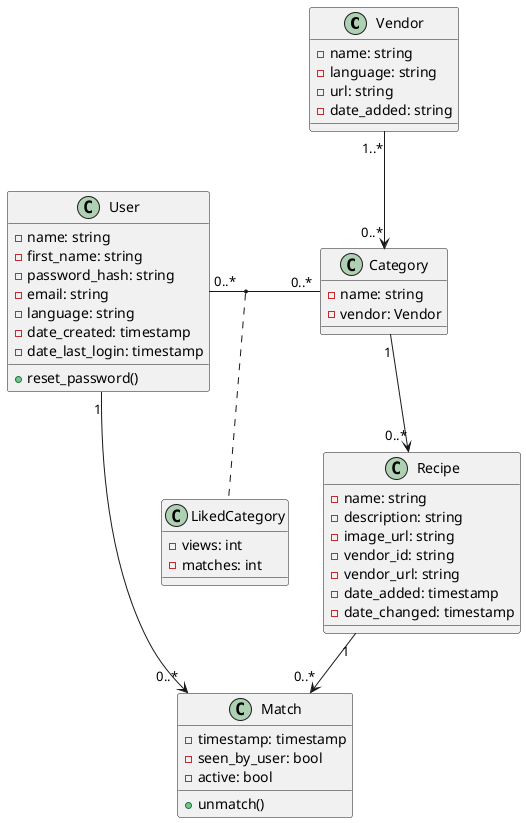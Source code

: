 @startuml swipe-food database model

' Class definitions'

class Vendor {
    - name: string
    - language: string
    - url: string
    - date_added: string
}

class   Recipe {
    - name: string
    - description: string
    - image_url: string 
    - vendor_id: string
    - vendor_url: string
    - date_added: timestamp
    - date_changed: timestamp
}

class   Category {
    - name: string
    - vendor: Vendor
}

class User {
    - name: string
    - first_name: string
    - password_hash: string
    - email: string
    - language: string
    - date_created: timestamp
    - date_last_login: timestamp
    ___
    +reset_password()
}

class LikedCategory {
    - views: int
    - matches: int
}

class Match {
    - timestamp: timestamp
    - seen_by_user: bool
    - active: bool
    ___
    +unmatch()
}



' Relationships'

Vendor "1..*" --> "0..*" Category 
Category "1" --> "0..*" Recipe
User "0..*" - "0..*" Category 
(User, Category) .. LikedCategory
Recipe "1" --> "0..*" Match
User "1" --> "0..*" Match

@enduml